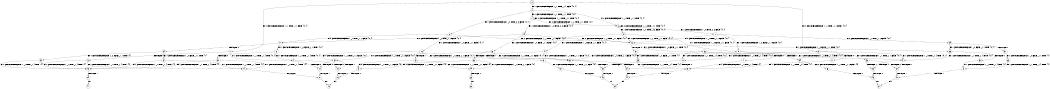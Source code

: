 digraph BCG {
size = "7, 10.5";
center = TRUE;
node [shape = circle];
0 [peripheries = 2];
0 -> 1 [label = "EX !0 !ATOMIC_EXCH_BRANCH (1, +1, TRUE, +1, 1, FALSE) !{0, 1}"];
0 -> 2 [label = "EX !1 !ATOMIC_EXCH_BRANCH (1, +1, TRUE, +1, 4, FALSE) !{0, 1}"];
0 -> 3 [label = "EX !0 !ATOMIC_EXCH_BRANCH (1, +1, TRUE, +1, 1, FALSE) !{0, 1}"];
1 -> 4 [label = "EX !1 !ATOMIC_EXCH_BRANCH (1, +1, TRUE, +1, 4, TRUE) !{0, 1}"];
1 -> 5 [label = "TERMINATE !0"];
2 -> 6 [label = "EX !1 !ATOMIC_EXCH_BRANCH (1, +0, TRUE, +0, 3, FALSE) !{0, 1}"];
2 -> 7 [label = "EX !0 !ATOMIC_EXCH_BRANCH (1, +1, TRUE, +1, 1, TRUE) !{0, 1}"];
2 -> 8 [label = "EX !0 !ATOMIC_EXCH_BRANCH (1, +1, TRUE, +1, 1, TRUE) !{0, 1}"];
3 -> 9 [label = "EX !1 !ATOMIC_EXCH_BRANCH (1, +1, TRUE, +1, 4, TRUE) !{0, 1}"];
3 -> 10 [label = "EX !1 !ATOMIC_EXCH_BRANCH (1, +1, TRUE, +1, 4, TRUE) !{0, 1}"];
3 -> 11 [label = "TERMINATE !0"];
4 -> 12 [label = "TERMINATE !0"];
4 -> 13 [label = "TERMINATE !1"];
5 -> 14 [label = "EX !1 !ATOMIC_EXCH_BRANCH (1, +1, TRUE, +1, 4, TRUE) !{1}"];
5 -> 15 [label = "EX !1 !ATOMIC_EXCH_BRANCH (1, +1, TRUE, +1, 4, TRUE) !{1}"];
6 -> 16 [label = "EX !1 !ATOMIC_EXCH_BRANCH (1, +0, FALSE, +1, 1, FALSE) !{0, 1}"];
6 -> 17 [label = "EX !0 !ATOMIC_EXCH_BRANCH (1, +1, TRUE, +1, 1, FALSE) !{0, 1}"];
6 -> 18 [label = "EX !0 !ATOMIC_EXCH_BRANCH (1, +1, TRUE, +1, 1, FALSE) !{0, 1}"];
7 -> 7 [label = "EX !0 !ATOMIC_EXCH_BRANCH (1, +1, TRUE, +1, 1, TRUE) !{0, 1}"];
7 -> 19 [label = "EX !1 !ATOMIC_EXCH_BRANCH (1, +0, TRUE, +0, 3, FALSE) !{0, 1}"];
7 -> 8 [label = "EX !0 !ATOMIC_EXCH_BRANCH (1, +1, TRUE, +1, 1, TRUE) !{0, 1}"];
8 -> 20 [label = "EX !1 !ATOMIC_EXCH_BRANCH (1, +0, TRUE, +0, 3, FALSE) !{0, 1}"];
8 -> 8 [label = "EX !0 !ATOMIC_EXCH_BRANCH (1, +1, TRUE, +1, 1, TRUE) !{0, 1}"];
8 -> 21 [label = "EX !1 !ATOMIC_EXCH_BRANCH (1, +0, TRUE, +0, 3, FALSE) !{0, 1}"];
9 -> 22 [label = "TERMINATE !0"];
9 -> 23 [label = "TERMINATE !1"];
10 -> 24 [label = "TERMINATE !0"];
10 -> 25 [label = "TERMINATE !1"];
11 -> 26 [label = "EX !1 !ATOMIC_EXCH_BRANCH (1, +1, TRUE, +1, 4, TRUE) !{1}"];
12 -> 27 [label = "TERMINATE !1"];
13 -> 28 [label = "TERMINATE !0"];
14 -> 27 [label = "TERMINATE !1"];
15 -> 29 [label = "TERMINATE !1"];
16 -> 30 [label = "EX !0 !ATOMIC_EXCH_BRANCH (1, +1, TRUE, +1, 1, FALSE) !{0, 1}"];
16 -> 31 [label = "TERMINATE !1"];
16 -> 32 [label = "EX !0 !ATOMIC_EXCH_BRANCH (1, +1, TRUE, +1, 1, FALSE) !{0, 1}"];
17 -> 33 [label = "EX !1 !ATOMIC_EXCH_BRANCH (1, +0, FALSE, +1, 1, TRUE) !{0, 1}"];
17 -> 34 [label = "TERMINATE !0"];
18 -> 35 [label = "EX !1 !ATOMIC_EXCH_BRANCH (1, +0, FALSE, +1, 1, TRUE) !{0, 1}"];
18 -> 36 [label = "EX !1 !ATOMIC_EXCH_BRANCH (1, +0, FALSE, +1, 1, TRUE) !{0, 1}"];
18 -> 37 [label = "TERMINATE !0"];
19 -> 17 [label = "EX !0 !ATOMIC_EXCH_BRANCH (1, +1, TRUE, +1, 1, FALSE) !{0, 1}"];
19 -> 38 [label = "EX !1 !ATOMIC_EXCH_BRANCH (1, +0, FALSE, +1, 1, FALSE) !{0, 1}"];
19 -> 18 [label = "EX !0 !ATOMIC_EXCH_BRANCH (1, +1, TRUE, +1, 1, FALSE) !{0, 1}"];
20 -> 39 [label = "EX !0 !ATOMIC_EXCH_BRANCH (1, +1, TRUE, +1, 1, FALSE) !{0, 1}"];
20 -> 40 [label = "EX !1 !ATOMIC_EXCH_BRANCH (1, +0, FALSE, +1, 1, FALSE) !{0, 1}"];
20 -> 18 [label = "EX !0 !ATOMIC_EXCH_BRANCH (1, +1, TRUE, +1, 1, FALSE) !{0, 1}"];
21 -> 40 [label = "EX !1 !ATOMIC_EXCH_BRANCH (1, +0, FALSE, +1, 1, FALSE) !{0, 1}"];
21 -> 18 [label = "EX !0 !ATOMIC_EXCH_BRANCH (1, +1, TRUE, +1, 1, FALSE) !{0, 1}"];
21 -> 41 [label = "EX !1 !ATOMIC_EXCH_BRANCH (1, +0, FALSE, +1, 1, FALSE) !{0, 1}"];
22 -> 42 [label = "TERMINATE !1"];
23 -> 43 [label = "TERMINATE !0"];
24 -> 44 [label = "TERMINATE !1"];
25 -> 45 [label = "TERMINATE !0"];
26 -> 44 [label = "TERMINATE !1"];
27 -> 46 [label = "exit"];
28 -> 46 [label = "exit"];
29 -> 47 [label = "exit"];
30 -> 12 [label = "TERMINATE !0"];
30 -> 13 [label = "TERMINATE !1"];
31 -> 48 [label = "EX !0 !ATOMIC_EXCH_BRANCH (1, +1, TRUE, +1, 1, FALSE) !{0}"];
31 -> 49 [label = "EX !0 !ATOMIC_EXCH_BRANCH (1, +1, TRUE, +1, 1, FALSE) !{0}"];
32 -> 24 [label = "TERMINATE !0"];
32 -> 25 [label = "TERMINATE !1"];
33 -> 4 [label = "EX !1 !ATOMIC_EXCH_BRANCH (1, +1, TRUE, +1, 4, TRUE) !{0, 1}"];
33 -> 50 [label = "TERMINATE !0"];
34 -> 51 [label = "EX !1 !ATOMIC_EXCH_BRANCH (1, +0, FALSE, +1, 1, TRUE) !{1}"];
34 -> 52 [label = "EX !1 !ATOMIC_EXCH_BRANCH (1, +0, FALSE, +1, 1, TRUE) !{1}"];
35 -> 9 [label = "EX !1 !ATOMIC_EXCH_BRANCH (1, +1, TRUE, +1, 4, TRUE) !{0, 1}"];
35 -> 53 [label = "TERMINATE !0"];
36 -> 9 [label = "EX !1 !ATOMIC_EXCH_BRANCH (1, +1, TRUE, +1, 4, TRUE) !{0, 1}"];
36 -> 10 [label = "EX !1 !ATOMIC_EXCH_BRANCH (1, +1, TRUE, +1, 4, TRUE) !{0, 1}"];
36 -> 54 [label = "TERMINATE !0"];
37 -> 55 [label = "EX !1 !ATOMIC_EXCH_BRANCH (1, +0, FALSE, +1, 1, TRUE) !{1}"];
38 -> 30 [label = "EX !0 !ATOMIC_EXCH_BRANCH (1, +1, TRUE, +1, 1, FALSE) !{0, 1}"];
38 -> 56 [label = "TERMINATE !1"];
38 -> 32 [label = "EX !0 !ATOMIC_EXCH_BRANCH (1, +1, TRUE, +1, 1, FALSE) !{0, 1}"];
39 -> 35 [label = "EX !1 !ATOMIC_EXCH_BRANCH (1, +0, FALSE, +1, 1, TRUE) !{0, 1}"];
39 -> 57 [label = "TERMINATE !0"];
40 -> 58 [label = "EX !0 !ATOMIC_EXCH_BRANCH (1, +1, TRUE, +1, 1, FALSE) !{0, 1}"];
40 -> 59 [label = "TERMINATE !1"];
40 -> 32 [label = "EX !0 !ATOMIC_EXCH_BRANCH (1, +1, TRUE, +1, 1, FALSE) !{0, 1}"];
41 -> 32 [label = "EX !0 !ATOMIC_EXCH_BRANCH (1, +1, TRUE, +1, 1, FALSE) !{0, 1}"];
41 -> 60 [label = "TERMINATE !1"];
42 -> 61 [label = "exit"];
43 -> 61 [label = "exit"];
44 -> 62 [label = "exit"];
45 -> 62 [label = "exit"];
48 -> 28 [label = "TERMINATE !0"];
49 -> 63 [label = "TERMINATE !0"];
50 -> 14 [label = "EX !1 !ATOMIC_EXCH_BRANCH (1, +1, TRUE, +1, 4, TRUE) !{1}"];
50 -> 15 [label = "EX !1 !ATOMIC_EXCH_BRANCH (1, +1, TRUE, +1, 4, TRUE) !{1}"];
51 -> 14 [label = "EX !1 !ATOMIC_EXCH_BRANCH (1, +1, TRUE, +1, 4, TRUE) !{1}"];
51 -> 15 [label = "EX !1 !ATOMIC_EXCH_BRANCH (1, +1, TRUE, +1, 4, TRUE) !{1}"];
52 -> 15 [label = "EX !1 !ATOMIC_EXCH_BRANCH (1, +1, TRUE, +1, 4, TRUE) !{1}"];
53 -> 64 [label = "EX !1 !ATOMIC_EXCH_BRANCH (1, +1, TRUE, +1, 4, TRUE) !{1}"];
54 -> 26 [label = "EX !1 !ATOMIC_EXCH_BRANCH (1, +1, TRUE, +1, 4, TRUE) !{1}"];
55 -> 26 [label = "EX !1 !ATOMIC_EXCH_BRANCH (1, +1, TRUE, +1, 4, TRUE) !{1}"];
56 -> 48 [label = "EX !0 !ATOMIC_EXCH_BRANCH (1, +1, TRUE, +1, 1, FALSE) !{0}"];
56 -> 49 [label = "EX !0 !ATOMIC_EXCH_BRANCH (1, +1, TRUE, +1, 1, FALSE) !{0}"];
57 -> 65 [label = "EX !1 !ATOMIC_EXCH_BRANCH (1, +0, FALSE, +1, 1, TRUE) !{1}"];
58 -> 22 [label = "TERMINATE !0"];
58 -> 23 [label = "TERMINATE !1"];
59 -> 66 [label = "EX !0 !ATOMIC_EXCH_BRANCH (1, +1, TRUE, +1, 1, FALSE) !{0}"];
60 -> 67 [label = "EX !0 !ATOMIC_EXCH_BRANCH (1, +1, TRUE, +1, 1, FALSE) !{0}"];
63 -> 68 [label = "exit"];
64 -> 42 [label = "TERMINATE !1"];
65 -> 64 [label = "EX !1 !ATOMIC_EXCH_BRANCH (1, +1, TRUE, +1, 4, TRUE) !{1}"];
66 -> 43 [label = "TERMINATE !0"];
67 -> 45 [label = "TERMINATE !0"];
}
